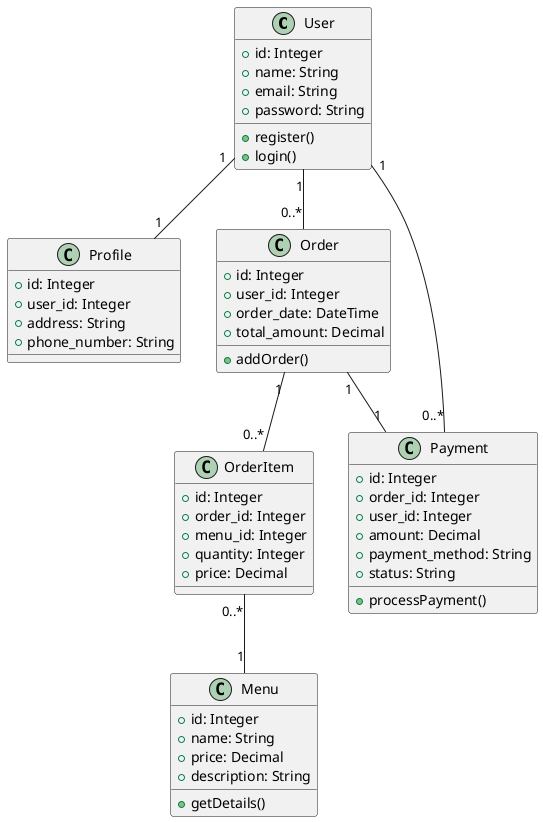 @startuml

class User {
    +id: Integer
    +name: String
    +email: String
    +password: String
    +register()
    +login()
}

class Profile {
    +id: Integer
    +user_id: Integer
    +address: String
    +phone_number: String
}

class Menu {
    +id: Integer
    +name: String
    +price: Decimal
    +description: String
    +getDetails()
}

class Order {
    +id: Integer
    +user_id: Integer
    +order_date: DateTime
    +total_amount: Decimal
    +addOrder()
}

class OrderItem {
    +id: Integer
    +order_id: Integer
    +menu_id: Integer
    +quantity: Integer
    +price: Decimal
}

class Payment {
    +id: Integer
    +order_id: Integer
    +user_id: Integer
    +amount: Decimal
    +payment_method: String
    +status: String
    +processPayment()
}

User "1" -- "1" Profile
User "1" -- "0..*" Order
User "1" -- "0..*" Payment
Order "1" -- "0..*" OrderItem
OrderItem "0..*" -- "1" Menu
Order "1" -- "1" Payment

@enduml
